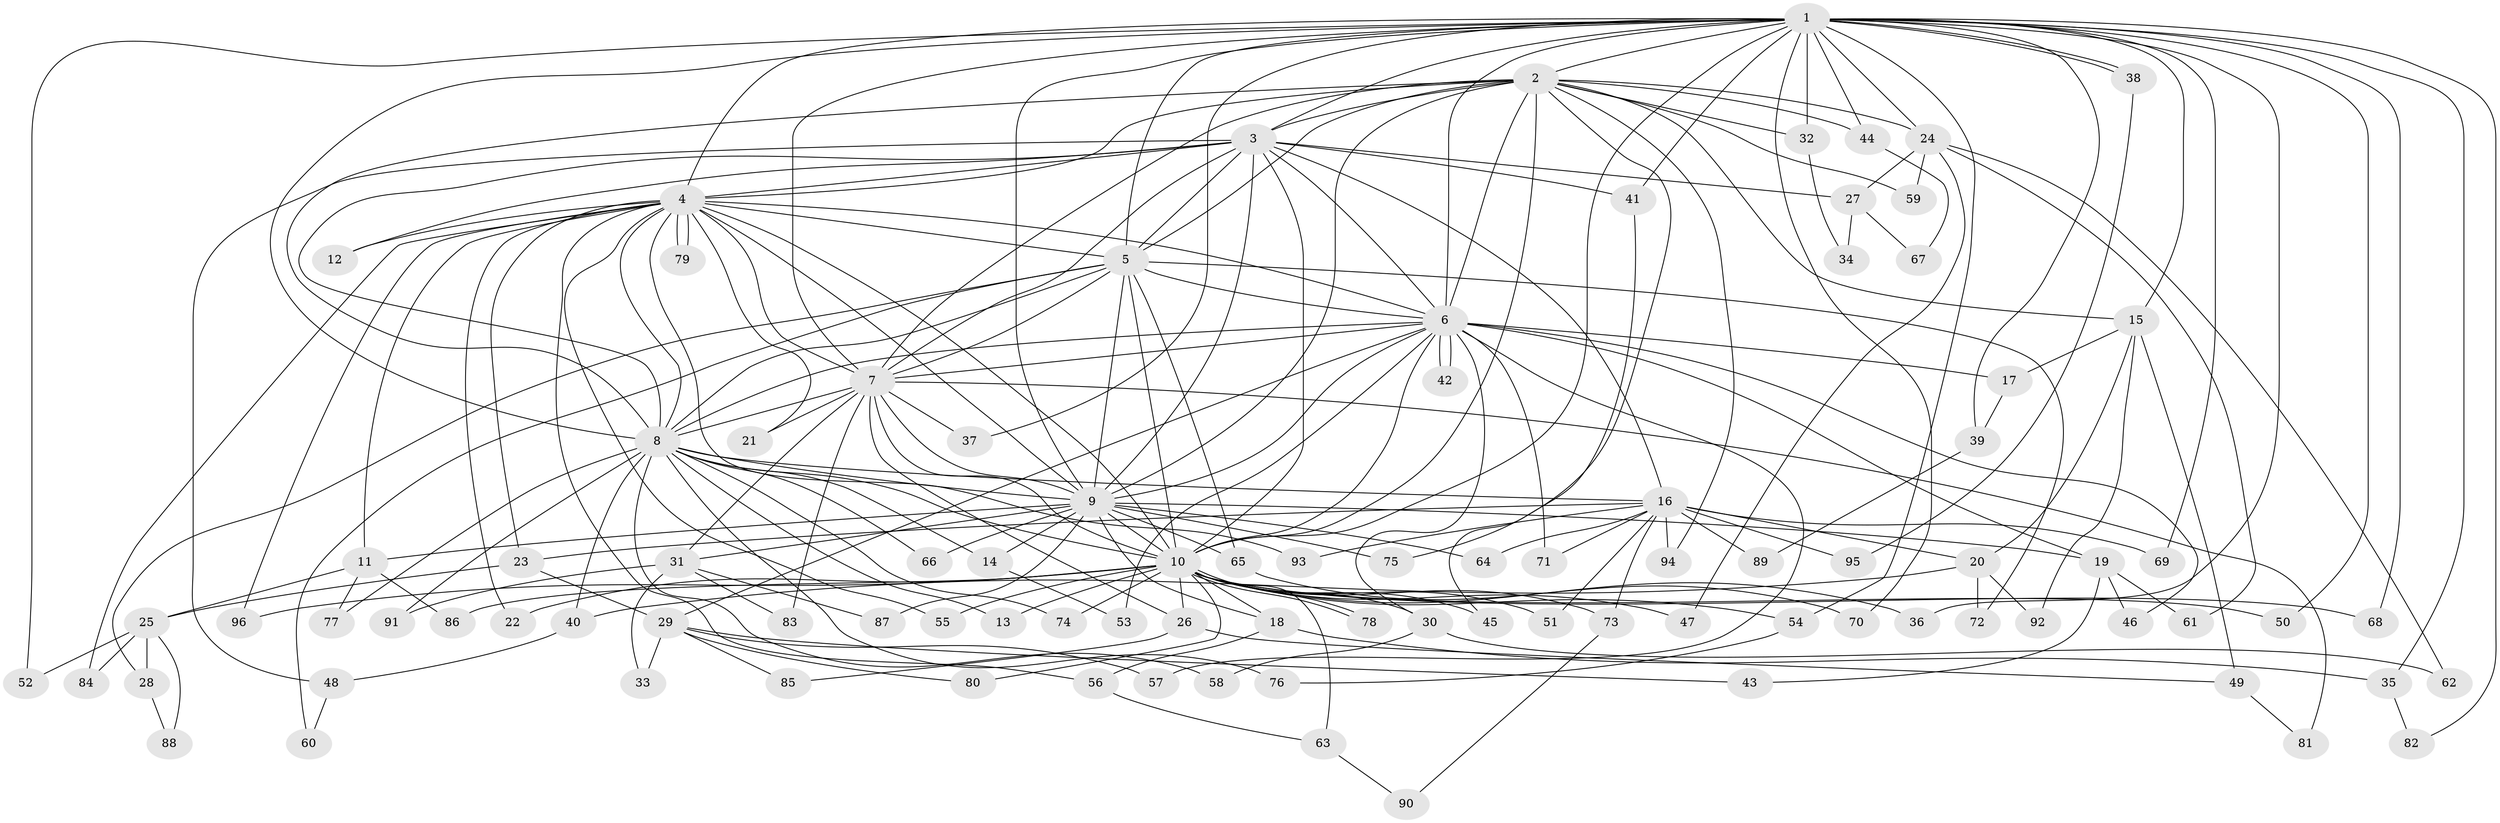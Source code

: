 // coarse degree distribution, {23: 0.0136986301369863, 31: 0.0136986301369863, 21: 0.0136986301369863, 10: 0.0136986301369863, 13: 0.0273972602739726, 22: 0.0136986301369863, 15: 0.0136986301369863, 5: 0.0547945205479452, 1: 0.0547945205479452, 2: 0.5068493150684932, 3: 0.1643835616438356, 8: 0.0136986301369863, 4: 0.0547945205479452, 6: 0.0410958904109589}
// Generated by graph-tools (version 1.1) at 2025/51/02/27/25 19:51:53]
// undirected, 96 vertices, 217 edges
graph export_dot {
graph [start="1"]
  node [color=gray90,style=filled];
  1;
  2;
  3;
  4;
  5;
  6;
  7;
  8;
  9;
  10;
  11;
  12;
  13;
  14;
  15;
  16;
  17;
  18;
  19;
  20;
  21;
  22;
  23;
  24;
  25;
  26;
  27;
  28;
  29;
  30;
  31;
  32;
  33;
  34;
  35;
  36;
  37;
  38;
  39;
  40;
  41;
  42;
  43;
  44;
  45;
  46;
  47;
  48;
  49;
  50;
  51;
  52;
  53;
  54;
  55;
  56;
  57;
  58;
  59;
  60;
  61;
  62;
  63;
  64;
  65;
  66;
  67;
  68;
  69;
  70;
  71;
  72;
  73;
  74;
  75;
  76;
  77;
  78;
  79;
  80;
  81;
  82;
  83;
  84;
  85;
  86;
  87;
  88;
  89;
  90;
  91;
  92;
  93;
  94;
  95;
  96;
  1 -- 2;
  1 -- 3;
  1 -- 4;
  1 -- 5;
  1 -- 6;
  1 -- 7;
  1 -- 8;
  1 -- 9;
  1 -- 10;
  1 -- 15;
  1 -- 24;
  1 -- 32;
  1 -- 35;
  1 -- 36;
  1 -- 37;
  1 -- 38;
  1 -- 38;
  1 -- 39;
  1 -- 41;
  1 -- 44;
  1 -- 50;
  1 -- 52;
  1 -- 54;
  1 -- 68;
  1 -- 69;
  1 -- 70;
  1 -- 82;
  2 -- 3;
  2 -- 4;
  2 -- 5;
  2 -- 6;
  2 -- 7;
  2 -- 8;
  2 -- 9;
  2 -- 10;
  2 -- 15;
  2 -- 24;
  2 -- 32;
  2 -- 44;
  2 -- 59;
  2 -- 75;
  2 -- 94;
  3 -- 4;
  3 -- 5;
  3 -- 6;
  3 -- 7;
  3 -- 8;
  3 -- 9;
  3 -- 10;
  3 -- 12;
  3 -- 16;
  3 -- 27;
  3 -- 41;
  3 -- 48;
  4 -- 5;
  4 -- 6;
  4 -- 7;
  4 -- 8;
  4 -- 9;
  4 -- 10;
  4 -- 11;
  4 -- 12;
  4 -- 21;
  4 -- 22;
  4 -- 23;
  4 -- 55;
  4 -- 56;
  4 -- 79;
  4 -- 79;
  4 -- 84;
  4 -- 93;
  4 -- 96;
  5 -- 6;
  5 -- 7;
  5 -- 8;
  5 -- 9;
  5 -- 10;
  5 -- 28;
  5 -- 60;
  5 -- 65;
  5 -- 72;
  6 -- 7;
  6 -- 8;
  6 -- 9;
  6 -- 10;
  6 -- 17;
  6 -- 19;
  6 -- 29;
  6 -- 30;
  6 -- 42;
  6 -- 42;
  6 -- 46;
  6 -- 53;
  6 -- 57;
  6 -- 71;
  7 -- 8;
  7 -- 9;
  7 -- 10;
  7 -- 21;
  7 -- 26;
  7 -- 31;
  7 -- 37;
  7 -- 81;
  7 -- 83;
  8 -- 9;
  8 -- 10;
  8 -- 13;
  8 -- 14;
  8 -- 16;
  8 -- 40;
  8 -- 58;
  8 -- 66;
  8 -- 74;
  8 -- 76;
  8 -- 77;
  8 -- 91;
  9 -- 10;
  9 -- 11;
  9 -- 14;
  9 -- 18;
  9 -- 19;
  9 -- 31;
  9 -- 64;
  9 -- 65;
  9 -- 66;
  9 -- 75;
  9 -- 87;
  10 -- 13;
  10 -- 18;
  10 -- 22;
  10 -- 26;
  10 -- 30;
  10 -- 36;
  10 -- 45;
  10 -- 47;
  10 -- 50;
  10 -- 51;
  10 -- 54;
  10 -- 55;
  10 -- 63;
  10 -- 68;
  10 -- 73;
  10 -- 74;
  10 -- 78;
  10 -- 78;
  10 -- 80;
  10 -- 86;
  10 -- 96;
  11 -- 25;
  11 -- 77;
  11 -- 86;
  14 -- 53;
  15 -- 17;
  15 -- 20;
  15 -- 49;
  15 -- 92;
  16 -- 20;
  16 -- 23;
  16 -- 51;
  16 -- 64;
  16 -- 69;
  16 -- 71;
  16 -- 73;
  16 -- 89;
  16 -- 93;
  16 -- 94;
  16 -- 95;
  17 -- 39;
  18 -- 35;
  18 -- 56;
  19 -- 43;
  19 -- 46;
  19 -- 61;
  20 -- 40;
  20 -- 72;
  20 -- 92;
  23 -- 25;
  23 -- 29;
  24 -- 27;
  24 -- 47;
  24 -- 59;
  24 -- 61;
  24 -- 62;
  25 -- 28;
  25 -- 52;
  25 -- 84;
  25 -- 88;
  26 -- 49;
  26 -- 85;
  27 -- 34;
  27 -- 67;
  28 -- 88;
  29 -- 33;
  29 -- 43;
  29 -- 57;
  29 -- 80;
  29 -- 85;
  30 -- 58;
  30 -- 62;
  31 -- 33;
  31 -- 83;
  31 -- 87;
  31 -- 91;
  32 -- 34;
  35 -- 82;
  38 -- 95;
  39 -- 89;
  40 -- 48;
  41 -- 45;
  44 -- 67;
  48 -- 60;
  49 -- 81;
  54 -- 76;
  56 -- 63;
  63 -- 90;
  65 -- 70;
  73 -- 90;
}
